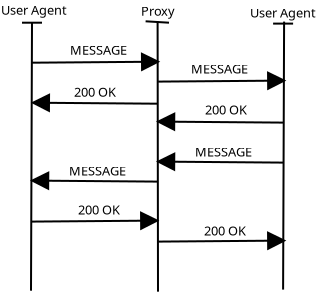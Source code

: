 <?xml version="1.0" encoding="UTF-8"?>
<dia:diagram xmlns:dia="http://www.lysator.liu.se/~alla/dia/"><dia:layer name="Background" visible="true"><dia:object type="Standard - Line" version="0" id="O0"><dia:attribute name="obj_pos"><dia:point val="1.85,1.05"/></dia:attribute><dia:attribute name="obj_bb"><dia:rectangle val="1.75,1.0;1.9,14.5"/></dia:attribute><dia:attribute name="conn_endpoints"><dia:point val="1.85,1.05"/><dia:point val="1.8,14.45"/></dia:attribute><dia:attribute name="numcp"><dia:int val="1"/></dia:attribute><dia:connections><dia:connection handle="0" to="O6" connection="0"/></dia:connections></dia:object><dia:object type="Standard - Line" version="0" id="O1"><dia:attribute name="obj_pos"><dia:point val="8.13,0.98"/></dia:attribute><dia:attribute name="obj_bb"><dia:rectangle val="8.08,0.93;8.2,14.55"/></dia:attribute><dia:attribute name="conn_endpoints"><dia:point val="8.13,0.98"/><dia:point val="8.15,14.5"/></dia:attribute><dia:attribute name="numcp"><dia:int val="1"/></dia:attribute></dia:object><dia:object type="Standard - Line" version="0" id="O2"><dia:attribute name="obj_pos"><dia:point val="1.85,3.05"/></dia:attribute><dia:attribute name="obj_bb"><dia:rectangle val="1.8,2.2;8.256,3.8"/></dia:attribute><dia:attribute name="conn_endpoints"><dia:point val="1.85,3.05"/><dia:point val="8.2,3"/></dia:attribute><dia:attribute name="numcp"><dia:int val="1"/></dia:attribute><dia:attribute name="end_arrow"><dia:enum val="3"/></dia:attribute><dia:attribute name="end_arrow_length"><dia:real val="0.8"/></dia:attribute><dia:attribute name="end_arrow_width"><dia:real val="0.8"/></dia:attribute></dia:object><dia:object type="Standard - Line" version="0" id="O3"><dia:attribute name="obj_pos"><dia:point val="8.15,5.1"/></dia:attribute><dia:attribute name="obj_bb"><dia:rectangle val="1.794,4.25;8.2,5.85"/></dia:attribute><dia:attribute name="conn_endpoints"><dia:point val="8.15,5.1"/><dia:point val="1.85,5.05"/></dia:attribute><dia:attribute name="numcp"><dia:int val="1"/></dia:attribute><dia:attribute name="end_arrow"><dia:enum val="3"/></dia:attribute><dia:attribute name="end_arrow_length"><dia:real val="0.8"/></dia:attribute><dia:attribute name="end_arrow_width"><dia:real val="0.8"/></dia:attribute></dia:object><dia:object type="Standard - Text" version="0" id="O4"><dia:attribute name="obj_pos"><dia:point val="3.75,2.65"/></dia:attribute><dia:attribute name="obj_bb"><dia:rectangle val="3.75,1.978;6.723,3.095"/></dia:attribute><dia:attribute name="text"><dia:composite type="text"><dia:attribute name="string"><dia:string>#MESSAGE#</dia:string></dia:attribute><dia:attribute name="font"><dia:font family="sans" style="0" name="Courier"/></dia:attribute><dia:attribute name="height"><dia:real val="0.8"/></dia:attribute><dia:attribute name="pos"><dia:point val="3.75,2.65"/></dia:attribute><dia:attribute name="color"><dia:color val="#000000"/></dia:attribute><dia:attribute name="alignment"><dia:enum val="0"/></dia:attribute></dia:composite></dia:attribute></dia:object><dia:object type="Standard - Text" version="0" id="O5"><dia:attribute name="obj_pos"><dia:point val="3.95,4.75"/></dia:attribute><dia:attribute name="obj_bb"><dia:rectangle val="3.95,4.077;6.022,5.195"/></dia:attribute><dia:attribute name="text"><dia:composite type="text"><dia:attribute name="string"><dia:string>#200 OK#</dia:string></dia:attribute><dia:attribute name="font"><dia:font family="sans" style="0" name="Courier"/></dia:attribute><dia:attribute name="height"><dia:real val="0.8"/></dia:attribute><dia:attribute name="pos"><dia:point val="3.95,4.75"/></dia:attribute><dia:attribute name="color"><dia:color val="#000000"/></dia:attribute><dia:attribute name="alignment"><dia:enum val="0"/></dia:attribute></dia:composite></dia:attribute></dia:object><dia:object type="Standard - Line" version="0" id="O6"><dia:attribute name="obj_pos"><dia:point val="1.35,1.05"/></dia:attribute><dia:attribute name="obj_bb"><dia:rectangle val="1.3,1;2.4,1.1"/></dia:attribute><dia:attribute name="conn_endpoints"><dia:point val="1.35,1.05"/><dia:point val="2.35,1.05"/></dia:attribute><dia:attribute name="numcp"><dia:int val="1"/></dia:attribute></dia:object><dia:object type="Standard - Line" version="0" id="O7"><dia:attribute name="obj_pos"><dia:point val="7.53,0.98"/></dia:attribute><dia:attribute name="obj_bb"><dia:rectangle val="7.477,0.927;8.753,1.103"/></dia:attribute><dia:attribute name="conn_endpoints"><dia:point val="7.53,0.98"/><dia:point val="8.7,1.05"/></dia:attribute><dia:attribute name="numcp"><dia:int val="1"/></dia:attribute></dia:object><dia:object type="Standard - Text" version="0" id="O8"><dia:attribute name="obj_pos"><dia:point val="0.3,0.65"/></dia:attribute><dia:attribute name="obj_bb"><dia:rectangle val="0.3,-0.022;3.373,1.095"/></dia:attribute><dia:attribute name="text"><dia:composite type="text"><dia:attribute name="string"><dia:string>#User Agent#</dia:string></dia:attribute><dia:attribute name="font"><dia:font family="sans" style="0" name="Courier"/></dia:attribute><dia:attribute name="height"><dia:real val="0.8"/></dia:attribute><dia:attribute name="pos"><dia:point val="0.3,0.65"/></dia:attribute><dia:attribute name="color"><dia:color val="#000000"/></dia:attribute><dia:attribute name="alignment"><dia:enum val="0"/></dia:attribute></dia:composite></dia:attribute></dia:object><dia:object type="Standard - Text" version="0" id="O9"><dia:attribute name="obj_pos"><dia:point val="7.3,0.7"/></dia:attribute><dia:attribute name="obj_bb"><dia:rectangle val="7.3,0.028;8.873,1.145"/></dia:attribute><dia:attribute name="text"><dia:composite type="text"><dia:attribute name="string"><dia:string>#Proxy#</dia:string></dia:attribute><dia:attribute name="font"><dia:font family="sans" style="0" name="Courier"/></dia:attribute><dia:attribute name="height"><dia:real val="0.8"/></dia:attribute><dia:attribute name="pos"><dia:point val="7.3,0.7"/></dia:attribute><dia:attribute name="color"><dia:color val="#000000"/></dia:attribute><dia:attribute name="alignment"><dia:enum val="0"/></dia:attribute></dia:composite></dia:attribute></dia:object><dia:object type="Standard - Line" version="0" id="O10"><dia:attribute name="obj_pos"><dia:point val="14.455,0.995"/></dia:attribute><dia:attribute name="obj_bb"><dia:rectangle val="14.355,0.945;14.505,14.445"/></dia:attribute><dia:attribute name="conn_endpoints"><dia:point val="14.455,0.995"/><dia:point val="14.405,14.395"/></dia:attribute><dia:attribute name="numcp"><dia:int val="1"/></dia:attribute></dia:object><dia:object type="Standard - Line" version="0" id="O11"><dia:attribute name="obj_pos"><dia:point val="13.905,1.095"/></dia:attribute><dia:attribute name="obj_bb"><dia:rectangle val="13.855,1.045;14.955,1.145"/></dia:attribute><dia:attribute name="conn_endpoints"><dia:point val="13.905,1.095"/><dia:point val="14.905,1.095"/></dia:attribute><dia:attribute name="numcp"><dia:int val="1"/></dia:attribute></dia:object><dia:object type="Standard - Line" version="0" id="O12"><dia:attribute name="obj_pos"><dia:point val="8.155,3.995"/></dia:attribute><dia:attribute name="obj_bb"><dia:rectangle val="8.105,3.145;14.562,4.746"/></dia:attribute><dia:attribute name="conn_endpoints"><dia:point val="8.155,3.995"/><dia:point val="14.505,3.945"/></dia:attribute><dia:attribute name="numcp"><dia:int val="1"/></dia:attribute><dia:attribute name="end_arrow"><dia:enum val="3"/></dia:attribute><dia:attribute name="end_arrow_length"><dia:real val="0.8"/></dia:attribute><dia:attribute name="end_arrow_width"><dia:real val="0.8"/></dia:attribute></dia:object><dia:object type="Standard - Text" version="0" id="O13"><dia:attribute name="obj_pos"><dia:point val="12.755,0.795"/></dia:attribute><dia:attribute name="obj_bb"><dia:rectangle val="12.755,0.122;15.828,1.24"/></dia:attribute><dia:attribute name="text"><dia:composite type="text"><dia:attribute name="string"><dia:string>#User Agent#</dia:string></dia:attribute><dia:attribute name="font"><dia:font family="sans" style="0" name="Courier"/></dia:attribute><dia:attribute name="height"><dia:real val="0.8"/></dia:attribute><dia:attribute name="pos"><dia:point val="12.755,0.795"/></dia:attribute><dia:attribute name="color"><dia:color val="#000000"/></dia:attribute><dia:attribute name="alignment"><dia:enum val="0"/></dia:attribute></dia:composite></dia:attribute></dia:object><dia:object type="Standard - Text" version="0" id="O14"><dia:attribute name="obj_pos"><dia:point val="9.805,3.595"/></dia:attribute><dia:attribute name="obj_bb"><dia:rectangle val="9.805,2.922;12.777,4.04"/></dia:attribute><dia:attribute name="text"><dia:composite type="text"><dia:attribute name="string"><dia:string>#MESSAGE#</dia:string></dia:attribute><dia:attribute name="font"><dia:font family="sans" style="0" name="Courier"/></dia:attribute><dia:attribute name="height"><dia:real val="0.8"/></dia:attribute><dia:attribute name="pos"><dia:point val="9.805,3.595"/></dia:attribute><dia:attribute name="color"><dia:color val="#000000"/></dia:attribute><dia:attribute name="alignment"><dia:enum val="0"/></dia:attribute></dia:composite></dia:attribute></dia:object><dia:object type="Standard - Line" version="0" id="O15"><dia:attribute name="obj_pos"><dia:point val="14.411,6.045"/></dia:attribute><dia:attribute name="obj_bb"><dia:rectangle val="8.055,5.195;14.462,6.796"/></dia:attribute><dia:attribute name="conn_endpoints"><dia:point val="14.411,6.045"/><dia:point val="8.111,5.995"/></dia:attribute><dia:attribute name="numcp"><dia:int val="1"/></dia:attribute><dia:attribute name="end_arrow"><dia:enum val="3"/></dia:attribute><dia:attribute name="end_arrow_length"><dia:real val="0.8"/></dia:attribute><dia:attribute name="end_arrow_width"><dia:real val="0.8"/></dia:attribute></dia:object><dia:object type="Standard - Text" version="0" id="O16"><dia:attribute name="obj_pos"><dia:point val="10.505,5.645"/></dia:attribute><dia:attribute name="obj_bb"><dia:rectangle val="10.505,4.973;12.578,6.09"/></dia:attribute><dia:attribute name="text"><dia:composite type="text"><dia:attribute name="string"><dia:string>#200 OK#</dia:string></dia:attribute><dia:attribute name="font"><dia:font family="sans" style="0" name="Courier"/></dia:attribute><dia:attribute name="height"><dia:real val="0.8"/></dia:attribute><dia:attribute name="pos"><dia:point val="10.505,5.645"/></dia:attribute><dia:attribute name="color"><dia:color val="#000000"/></dia:attribute><dia:attribute name="alignment"><dia:enum val="0"/></dia:attribute></dia:composite></dia:attribute></dia:object><dia:object type="Standard - Line" version="0" id="O17"><dia:attribute name="obj_pos"><dia:point val="14.411,8.045"/></dia:attribute><dia:attribute name="obj_bb"><dia:rectangle val="8.055,7.195;14.462,8.796"/></dia:attribute><dia:attribute name="conn_endpoints"><dia:point val="14.411,8.045"/><dia:point val="8.111,7.995"/></dia:attribute><dia:attribute name="numcp"><dia:int val="1"/></dia:attribute><dia:attribute name="end_arrow"><dia:enum val="3"/></dia:attribute><dia:attribute name="end_arrow_length"><dia:real val="0.8"/></dia:attribute><dia:attribute name="end_arrow_width"><dia:real val="0.8"/></dia:attribute></dia:object><dia:object type="Standard - Text" version="0" id="O18"><dia:attribute name="obj_pos"><dia:point val="10.005,7.745"/></dia:attribute><dia:attribute name="obj_bb"><dia:rectangle val="10.005,7.072;12.977,8.19"/></dia:attribute><dia:attribute name="text"><dia:composite type="text"><dia:attribute name="string"><dia:string>#MESSAGE#</dia:string></dia:attribute><dia:attribute name="font"><dia:font family="sans" style="0" name="Courier"/></dia:attribute><dia:attribute name="height"><dia:real val="0.8"/></dia:attribute><dia:attribute name="pos"><dia:point val="10.005,7.745"/></dia:attribute><dia:attribute name="color"><dia:color val="#000000"/></dia:attribute><dia:attribute name="alignment"><dia:enum val="0"/></dia:attribute></dia:composite></dia:attribute></dia:object><dia:object type="Standard - Line" version="0" id="O19"><dia:attribute name="obj_pos"><dia:point val="8.111,8.995"/></dia:attribute><dia:attribute name="obj_bb"><dia:rectangle val="1.755,8.145;8.162,9.746"/></dia:attribute><dia:attribute name="conn_endpoints"><dia:point val="8.111,8.995"/><dia:point val="1.811,8.945"/></dia:attribute><dia:attribute name="numcp"><dia:int val="1"/></dia:attribute><dia:attribute name="end_arrow"><dia:enum val="3"/></dia:attribute><dia:attribute name="end_arrow_length"><dia:real val="0.8"/></dia:attribute><dia:attribute name="end_arrow_width"><dia:real val="0.8"/></dia:attribute></dia:object><dia:object type="Standard - Text" version="0" id="O20"><dia:attribute name="obj_pos"><dia:point val="3.705,8.695"/></dia:attribute><dia:attribute name="obj_bb"><dia:rectangle val="3.705,8.023;6.678,9.14"/></dia:attribute><dia:attribute name="text"><dia:composite type="text"><dia:attribute name="string"><dia:string>#MESSAGE#</dia:string></dia:attribute><dia:attribute name="font"><dia:font family="sans" style="0" name="Courier"/></dia:attribute><dia:attribute name="height"><dia:real val="0.8"/></dia:attribute><dia:attribute name="pos"><dia:point val="3.705,8.695"/></dia:attribute><dia:attribute name="color"><dia:color val="#000000"/></dia:attribute><dia:attribute name="alignment"><dia:enum val="0"/></dia:attribute></dia:composite></dia:attribute></dia:object><dia:object type="Standard - Line" version="0" id="O21"><dia:attribute name="obj_pos"><dia:point val="1.805,10.995"/></dia:attribute><dia:attribute name="obj_bb"><dia:rectangle val="1.755,10.145;8.212,11.746"/></dia:attribute><dia:attribute name="conn_endpoints"><dia:point val="1.805,10.995"/><dia:point val="8.155,10.945"/></dia:attribute><dia:attribute name="numcp"><dia:int val="1"/></dia:attribute><dia:attribute name="end_arrow"><dia:enum val="3"/></dia:attribute><dia:attribute name="end_arrow_length"><dia:real val="0.8"/></dia:attribute><dia:attribute name="end_arrow_width"><dia:real val="0.8"/></dia:attribute></dia:object><dia:object type="Standard - Text" version="0" id="O22"><dia:attribute name="obj_pos"><dia:point val="4.155,10.645"/></dia:attribute><dia:attribute name="obj_bb"><dia:rectangle val="4.155,9.973;6.228,11.09"/></dia:attribute><dia:attribute name="text"><dia:composite type="text"><dia:attribute name="string"><dia:string>#200 OK#</dia:string></dia:attribute><dia:attribute name="font"><dia:font family="sans" style="0" name="Courier"/></dia:attribute><dia:attribute name="height"><dia:real val="0.8"/></dia:attribute><dia:attribute name="pos"><dia:point val="4.155,10.645"/></dia:attribute><dia:attribute name="color"><dia:color val="#000000"/></dia:attribute><dia:attribute name="alignment"><dia:enum val="0"/></dia:attribute></dia:composite></dia:attribute></dia:object><dia:object type="Standard - Line" version="0" id="O23"><dia:attribute name="obj_pos"><dia:point val="8.155,11.995"/></dia:attribute><dia:attribute name="obj_bb"><dia:rectangle val="8.105,11.145;14.562,12.746"/></dia:attribute><dia:attribute name="conn_endpoints"><dia:point val="8.155,11.995"/><dia:point val="14.505,11.945"/></dia:attribute><dia:attribute name="numcp"><dia:int val="1"/></dia:attribute><dia:attribute name="end_arrow"><dia:enum val="3"/></dia:attribute><dia:attribute name="end_arrow_length"><dia:real val="0.8"/></dia:attribute><dia:attribute name="end_arrow_width"><dia:real val="0.8"/></dia:attribute></dia:object><dia:object type="Standard - Text" version="0" id="O24"><dia:attribute name="obj_pos"><dia:point val="10.455,11.695"/></dia:attribute><dia:attribute name="obj_bb"><dia:rectangle val="10.455,11.023;12.527,12.14"/></dia:attribute><dia:attribute name="text"><dia:composite type="text"><dia:attribute name="string"><dia:string>#200 OK#</dia:string></dia:attribute><dia:attribute name="font"><dia:font family="sans" style="0" name="Courier"/></dia:attribute><dia:attribute name="height"><dia:real val="0.8"/></dia:attribute><dia:attribute name="pos"><dia:point val="10.455,11.695"/></dia:attribute><dia:attribute name="color"><dia:color val="#000000"/></dia:attribute><dia:attribute name="alignment"><dia:enum val="0"/></dia:attribute></dia:composite></dia:attribute></dia:object></dia:layer></dia:diagram>
